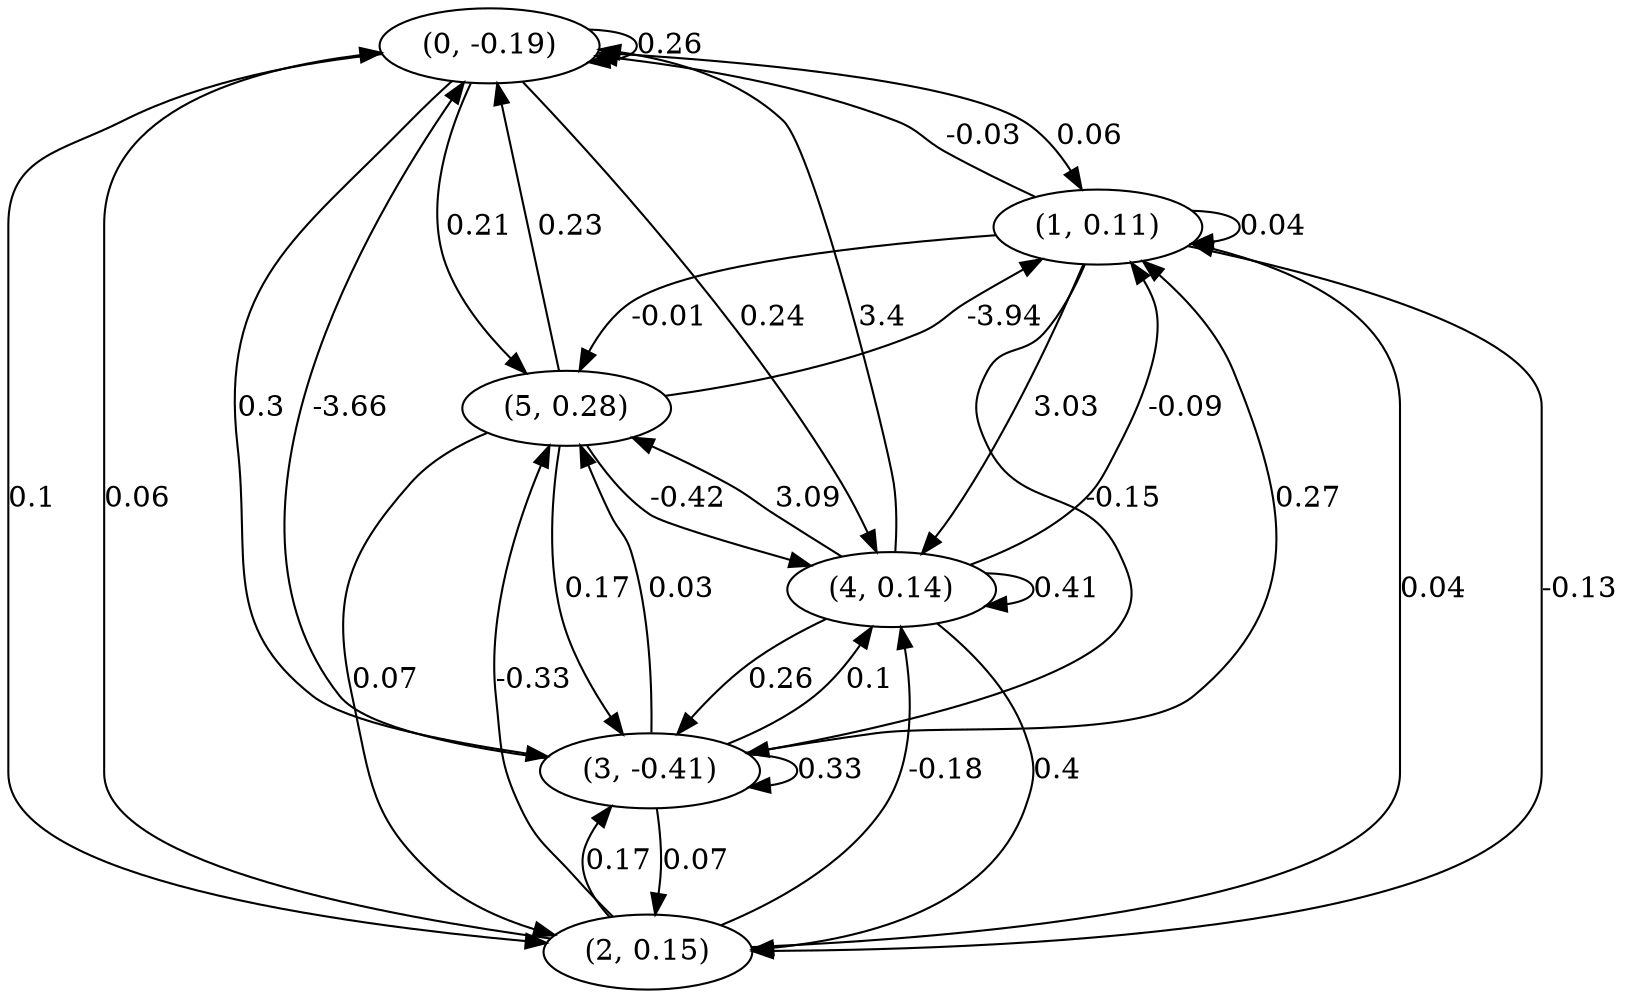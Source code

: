 digraph {
    0 [ label = "(0, -0.19)" ]
    1 [ label = "(1, 0.11)" ]
    2 [ label = "(2, 0.15)" ]
    3 [ label = "(3, -0.41)" ]
    4 [ label = "(4, 0.14)" ]
    5 [ label = "(5, 0.28)" ]
    0 -> 0 [ label = "0.26" ]
    1 -> 1 [ label = "0.04" ]
    3 -> 3 [ label = "0.33" ]
    4 -> 4 [ label = "0.41" ]
    1 -> 0 [ label = "-0.03" ]
    2 -> 0 [ label = "0.06" ]
    3 -> 0 [ label = "-3.66" ]
    4 -> 0 [ label = "3.4" ]
    5 -> 0 [ label = "0.23" ]
    0 -> 1 [ label = "0.06" ]
    2 -> 1 [ label = "0.04" ]
    3 -> 1 [ label = "0.27" ]
    4 -> 1 [ label = "-0.09" ]
    5 -> 1 [ label = "-3.94" ]
    0 -> 2 [ label = "0.1" ]
    1 -> 2 [ label = "-0.13" ]
    3 -> 2 [ label = "0.07" ]
    4 -> 2 [ label = "0.4" ]
    5 -> 2 [ label = "0.07" ]
    0 -> 3 [ label = "0.3" ]
    1 -> 3 [ label = "-0.15" ]
    2 -> 3 [ label = "0.17" ]
    4 -> 3 [ label = "0.26" ]
    5 -> 3 [ label = "0.17" ]
    0 -> 4 [ label = "0.24" ]
    1 -> 4 [ label = "3.03" ]
    2 -> 4 [ label = "-0.18" ]
    3 -> 4 [ label = "0.1" ]
    5 -> 4 [ label = "-0.42" ]
    0 -> 5 [ label = "0.21" ]
    1 -> 5 [ label = "-0.01" ]
    2 -> 5 [ label = "-0.33" ]
    3 -> 5 [ label = "0.03" ]
    4 -> 5 [ label = "3.09" ]
}

